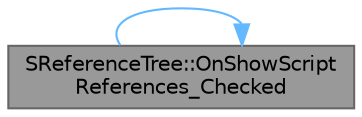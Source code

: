 digraph "SReferenceTree::OnShowScriptReferences_Checked"
{
 // INTERACTIVE_SVG=YES
 // LATEX_PDF_SIZE
  bgcolor="transparent";
  edge [fontname=Helvetica,fontsize=10,labelfontname=Helvetica,labelfontsize=10];
  node [fontname=Helvetica,fontsize=10,shape=box,height=0.2,width=0.4];
  rankdir="LR";
  Node1 [id="Node000001",label="SReferenceTree::OnShowScript\lReferences_Checked",height=0.2,width=0.4,color="gray40", fillcolor="grey60", style="filled", fontcolor="black",tooltip="Callback to see if the Show Script References should be checked."];
  Node1 -> Node1 [id="edge1_Node000001_Node000001",color="steelblue1",style="solid",tooltip=" "];
}
